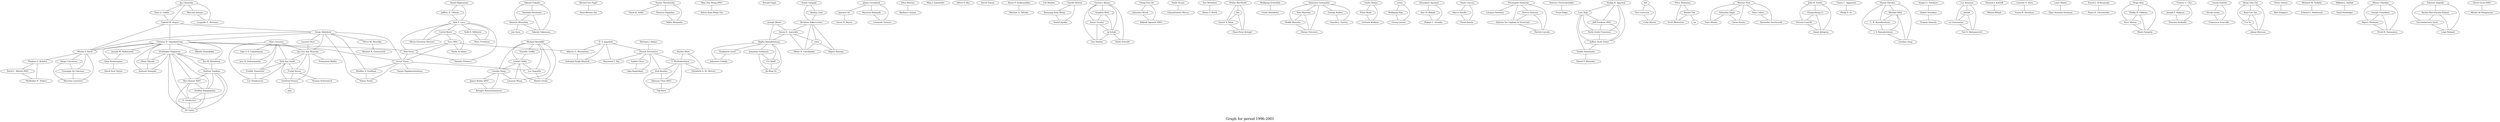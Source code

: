 /*****
Graph for period 1996-2001
*****/

graph G {
  graph [splines=true overlap=false]
  node  [shape=ellipse, width=0.3, height=0.3]
  0 [label="Jan Chomicki"];
  1 [label="Dina Q. Goldin"];
  2 [label="Gabriel M. Kuper"];
  3 [label="Marc Gyssens"];
  4 [label="Laks V. S. Lakshmanan"];
  5 [label="Iyer N. Subramanian"];
  6 [label="Takeshi Fukuda"];
  7 [label="Yasuhiko Morimoto"];
  8 [label="Shinichi Morishita"];
  9 [label="Takeshi Tokuyama"];
  10 [label="Anand Rajaraman"];
  11 [label="Jeffrey D. Ullman"];
  12 [label="Bernd-Uwe Pagel"];
  13 [label="Hans-Werner Six"];
  14 [label="Michael Benedikt"];
  15 [label="Timothy Griffin"];
  16 [label="Leonid Libkin"];
  17 [label="Serge Abiteboul"];
  18 [label="Laurent Herr"];
  19 [label="Jan Van den Bussche"];
  20 [label="Yannis Theodoridis"];
  21 [label="Timos K. Sellis"];
  22 [label="Alon Y. Levy"];
  23 [label="Man Hon Wong 0001"];
  24 [label="Ronald Fagin"];
  25 [label="Catriel Beeri"];
  26 [label="Tova Milo"];
  27 [label="Paula Ta-Shma"];
  28 [label="Sumit Ganguly"];
  29 [label="Akshay Goel"];
  30 [label="Abraham Silberschatz"];
  31 [label="phane Grumbach"];
  32 [label="Jianwen Su"];
  33 [label="Elisa Bertino"];
  34 [label="Barbara Catania"];
  35 [label="Max J. Egenhofer"];
  36 [label="H. V. Jagadish"];
  37 [label="Alberto O. Mendelzon"];
  38 [label="Inderpal Singh Mumick"];
  39 [label="Guozhu Dong"];
  40 [label="Limsoon Wong"];
  41 [label="Alfred V. Aho"];
  42 [label="David Toman"];
  43 [label="Alexei P. Stolboushkin"];
  44 [label="Michael A. Taitslin"];
  45 [label="Christos H. Papadimitriou"];
  46 [label="Moshe Y. Vardi"];
  47 [label="Michael J. Maher"];
  48 [label="Divesh Srivastava"];
  49 [label="Udi Manber"];
  50 [label="Claudio Bettini"];
  51 [label="Xiaoyang Sean Wang"];
  52 [label="Sushil Jajodia"];
  53 [label="Dan Suciu"];
  54 [label="Victor Vianu"];
  55 [label="Gustavo Alonso"];
  56 [label="Stephen Blott"];
  57 [label="Armin Fessler"];
  58 [label="rg Schek"];
  59 [label="Marie-Christine Rousset"];
  60 [label="Joseph Albert"];
  61 [label="Yannis E. Ioannidis"];
  62 [label="Raghu Ramakrishnan"];
  63 [label="Jonathan Goldstein"];
  64 [label="Uri Shaft"];
  65 [label="Jie-Bing Yu"];
  66 [label="Dirk Van Gucht"];
  67 [label="Freddy Dumortier"];
  68 [label="Luc Vandeurzen"];
  69 [label="Ching-Tien Ho"];
  70 [label="Jehoshua Bruck"];
  71 [label="Rakesh Agrawal 0001"];
  72 [label="Paolo Atzeni"];
  73 [label="Giansalvatore Mecca"];
  74 [label="Joseph M. Hellerstein"];
  75 [label="Elias Koutsoupias"];
  76 [label="Mihalis Yannakakis"];
  77 [label="Oscar H. Ibarra"];
  78 [label="zden"];
  79 [label="Rajeev Rastogi"];
  80 [label="Yuri Breitbart"];
  81 [label="Henry F. Korth"];
  82 [label="Stefan Berchtold"];
  83 [label="hm"];
  84 [label="Daniel A. Keim"];
  85 [label="Hans-Peter Kriegel"];
  86 [label="Wolfgang Scheufele"];
  87 [label="Guido Moerkotte"];
  88 [label="Dimitrios Gunopulos"];
  89 [label="Roni Khardon"];
  90 [label="Heikki Mannila"];
  91 [label="Hannu Toivonen"];
  92 [label="Guido Nerjes"];
  93 [label="Peter Muth"];
  94 [label="Gerhard Weikum"];
  95 [label="Oliver M. Duschka"];
  96 [label="Michael R. Genesereth"];
  97 [label="scher"];
  98 [label="Wolfgang May"];
  99 [label="Georg Lausen"];
  100 [label="Divyakant Agrawal"];
  101 [label="Amr El Abbadi"];
  102 [label="Robert C. Steinke"];
  103 [label="Paolo Ciaccia"];
  104 [label="Marco Patella"];
  105 [label="Pavel Zezula"];
  106 [label="Daniela Florescu"];
  107 [label="Bradley S. Fordham"];
  108 [label="Yelena Yesha"];
  109 [label="Frank Neven"];
  110 [label="Gottfried Vossen"];
  111 [label="Pierangela Samarati"];
  112 [label="Latanya Sweeney"];
  113 [label="Phokion G. Kolaitis"];
  114 [label="David L. Martin 0001"];
  115 [label="Madhukar N. Thakur"];
  116 [label="Stavros Christodoulakis"];
  117 [label="Fenia Zioga"];
  118 [label="Pankaj K. Agarwal"];
  119 [label="Lars Arge"];
  120 [label="Jeff Erickson 0001"];
  121 [label="Paolo Giulio Franciosa"];
  122 [label="Jeffrey Scott Vitter"];
  123 [label="Luc Segoufin"];
  124 [label="Diego Calvanese"];
  125 [label="Giuseppe De Giacomo"];
  126 [label="Maurizio Lenzerini"];
  127 [label="del"];
  128 [label="Yuri Gurevich"];
  129 [label="Colin Hirsch"];
  130 [label="Peter Buneman"];
  131 [label="Wenfei Fan"];
  132 [label="Scott Weinstein"];
  133 [label="Minos N. Garofalakis"];
  134 [label="Werner Nutt"];
  135 [label="Yehoshua Sagiv"];
  136 [label="Sara Shurin"];
  137 [label="David Scot Taylor"];
  138 [label="Prabhakar Raghavan"];
  139 [label="Hisao Tamaki"];
  140 [label="Santosh Vempala"];
  141 [label="John R. Smith"];
  142 [label="Chung-Sheng Li"];
  143 [label="Vittorio Castelli"];
  144 [label="Anant Jhingran"];
  145 [label="Charu C. Aggarwal"];
  146 [label="Philip S. Yu"];
  147 [label="James Bailey 0001"];
  148 [label="Kotagiri Ramamohanarao"];
  149 [label="Vasilis Samoladas"];
  150 [label="Daniel P. Miranker"];
  151 [label="Hasan Davulcu"];
  152 [label="Michael Kifer"];
  153 [label="C. R. Ramakrishnan"];
  154 [label="I. V. Ramakrishnan"];
  155 [label="Sergei G. Vorobyov"];
  156 [label="Andrei Voronkov"];
  157 [label="Sara Cohen"];
  158 [label="Alexander Serebrenik"];
  159 [label="Yaron Kanza"];
  160 [label="Luc Boasson"];
  161 [label="gielski"];
  162 [label="ne Guessarian"];
  163 [label="Yuri V. Matiyasevich"];
  164 [label="Jon M. Kleinberg"];
  165 [label="Andrew Tomkins"];
  166 [label="Marcelo Arenas"];
  167 [label="Leopoldo E. Bertossi"];
  168 [label="Howard J. Karloff"];
  169 [label="Milena Mihail"];
  170 [label="Steven Dawson"];
  171 [label="Sabrina De Capitani di Vimercati"];
  172 [label="Patrick Lincoln"];
  173 [label="Heiko Schuldt"];
  174 [label="Guy Pardon"];
  175 [label="Carmem S. Hara"];
  176 [label="Susan B. Davidson"];
  177 [label="Lauri Malmi"];
  178 [label="Eljas Soisalon-Soininen"];
  179 [label="Venkatesh Ganti"];
  180 [label="Johannes Gehrke"];
  181 [label="Dimitris Papadias"];
  182 [label="Nikos Mamoulis"];
  183 [label="Yousef J. Al-Houmaily"];
  184 [label="Panos K. Chrysanthis"];
  185 [label="Noga Alon"];
  186 [label="Phillip B. Gibbons"];
  187 [label="Yossi Matias"];
  188 [label="Mario Szegedy"];
  189 [label="Thomas Schwentick"];
  190 [label="Raymond T. Ng"];
  191 [label="Sophie Cluet"];
  192 [label="Olga Kapitskaia"];
  193 [label="Kelvin Kam Wing Chu"];
  194 [label="Francis C. Chu"];
  195 [label="Joseph Y. Halpern"];
  196 [label="Praveen Seshadri"];
  197 [label="Sachin More"];
  198 [label="S. Muthukrishnan"];
  199 [label="Elizabeth A. M. Shriver"];
  200 [label="George Kollios"];
  201 [label="Vassilis J. Tsotras"];
  202 [label="Emmanuel Waller"];
  203 [label="Georg Gottlob"];
  204 [label="Nicola Leone"];
  205 [label="Francesco Scarcello"];
  206 [label="Maurizio Rafanelli"];
  207 [label="Leonardo Tininini"];
  208 [label="Beng Chin Ooi"];
  209 [label="Kian-Lee Tan"];
  210 [label="Cui Yu"];
  211 [label="phane Bressan"];
  212 [label="Floris Geerts"];
  213 [label="Bart Kuijpers"];
  214 [label="Yannis Papakonstantinou"];
  215 [label="rger"];
  216 [label="Martin Grohe"];
  217 [label="Guizhen Yang"];
  218 [label="Nick Koudas"];
  219 [label="Zhiyuan Chen 0003"];
  220 [label="Flip Korn"];
  221 [label="Mehmet M. Dalkilic"];
  222 [label="Edward L. Robertson"];
  223 [label="Mikhail J. Atallah"];
  224 [label="Sunil Prabhakar"];
  225 [label="Moses Charikar"];
  226 [label="Surajit Chaudhuri"];
  227 [label="Rajeev Motwani"];
  228 [label="Vivek R. Narasayya"];
  229 [label="on"];
  230 [label="Jun Sese"];
  231 [label="Evgeny Dantsin"];
  232 [label="Fabrizio Angiulli"];
  233 [label="Rachel Ben-Eliyahu-Zohary"];
  234 [label="Giovambattista Ianni"];
  235 [label="Luigi Palopoli"];
  236 [label="David Gross 0001"];
  237 [label="Michel de Rougemont"];
  238 [label="Ravi Kumar 0001"];
  239 [label="Sridhar Rajagopalan"];
  240 [label="D. Sivakumar"];
  241 [label="Eli Upfal"];
  242 [label="Todd D. Millstein"];
  243 [label="Marc Friedman"];
  0 -- 1;
  0 -- 2;
  0 -- 166;
  0 -- 167;
  1 -- 2;
  2 -- 17;
  2 -- 45;
  2 -- 46;
  3 -- 4;
  3 -- 5;
  3 -- 19;
  3 -- 66;
  3 -- 67;
  3 -- 68;
  4 -- 5;
  6 -- 7;
  6 -- 8;
  6 -- 9;
  7 -- 8;
  7 -- 9;
  8 -- 9;
  8 -- 230;
  10 -- 11;
  10 -- 22;
  11 -- 22;
  12 -- 13;
  14 -- 15;
  14 -- 16;
  14 -- 39;
  14 -- 40;
  14 -- 123;
  14 -- 216;
  15 -- 16;
  16 -- 39;
  16 -- 40;
  16 -- 123;
  16 -- 216;
  17 -- 18;
  17 -- 19;
  17 -- 45;
  17 -- 46;
  17 -- 54;
  17 -- 95;
  17 -- 107;
  17 -- 108;
  18 -- 19;
  19 -- 66;
  19 -- 109;
  19 -- 110;
  19 -- 202;
  20 -- 21;
  20 -- 181;
  20 -- 182;
  22 -- 25;
  22 -- 53;
  22 -- 59;
  22 -- 106;
  22 -- 242;
  22 -- 243;
  23 -- 193;
  25 -- 26;
  25 -- 27;
  25 -- 59;
  26 -- 27;
  26 -- 37;
  26 -- 53;
  26 -- 54;
  28 -- 29;
  28 -- 30;
  29 -- 30;
  30 -- 61;
  30 -- 78;
  30 -- 79;
  30 -- 133;
  31 -- 32;
  31 -- 206;
  31 -- 207;
  32 -- 77;
  33 -- 34;
  36 -- 37;
  36 -- 38;
  36 -- 48;
  36 -- 190;
  37 -- 38;
  39 -- 40;
  39 -- 147;
  39 -- 148;
  43 -- 44;
  45 -- 46;
  45 -- 53;
  45 -- 54;
  45 -- 74;
  45 -- 75;
  45 -- 76;
  45 -- 138;
  45 -- 139;
  45 -- 140;
  45 -- 164;
  46 -- 113;
  46 -- 124;
  46 -- 125;
  46 -- 126;
  47 -- 48;
  48 -- 190;
  48 -- 191;
  48 -- 192;
  48 -- 198;
  48 -- 218;
  50 -- 51;
  50 -- 52;
  51 -- 52;
  53 -- 54;
  53 -- 106;
  54 -- 107;
  54 -- 108;
  54 -- 123;
  54 -- 214;
  55 -- 56;
  55 -- 57;
  55 -- 58;
  55 -- 173;
  55 -- 174;
  56 -- 57;
  56 -- 58;
  57 -- 58;
  57 -- 174;
  58 -- 173;
  58 -- 174;
  60 -- 61;
  60 -- 62;
  61 -- 62;
  61 -- 78;
  61 -- 133;
  62 -- 63;
  62 -- 64;
  62 -- 65;
  62 -- 179;
  62 -- 180;
  63 -- 64;
  63 -- 65;
  64 -- 65;
  66 -- 67;
  66 -- 68;
  66 -- 109;
  66 -- 110;
  67 -- 68;
  69 -- 70;
  69 -- 71;
  70 -- 71;
  72 -- 73;
  74 -- 75;
  75 -- 137;
  78 -- 79;
  78 -- 133;
  80 -- 81;
  82 -- 83;
  82 -- 84;
  82 -- 85;
  83 -- 84;
  83 -- 85;
  84 -- 85;
  86 -- 87;
  88 -- 89;
  88 -- 90;
  88 -- 91;
  88 -- 200;
  88 -- 201;
  89 -- 90;
  89 -- 91;
  90 -- 91;
  92 -- 93;
  92 -- 94;
  93 -- 94;
  95 -- 96;
  97 -- 98;
  97 -- 99;
  98 -- 99;
  100 -- 101;
  100 -- 102;
  101 -- 102;
  103 -- 104;
  103 -- 105;
  104 -- 105;
  107 -- 108;
  109 -- 110;
  109 -- 189;
  110 -- 215;
  111 -- 112;
  111 -- 170;
  111 -- 171;
  111 -- 172;
  113 -- 114;
  113 -- 115;
  114 -- 115;
  116 -- 117;
  118 -- 119;
  118 -- 120;
  118 -- 121;
  118 -- 122;
  119 -- 120;
  119 -- 121;
  119 -- 122;
  119 -- 149;
  120 -- 121;
  120 -- 122;
  121 -- 122;
  122 -- 149;
  123 -- 216;
  124 -- 125;
  124 -- 126;
  125 -- 126;
  127 -- 128;
  127 -- 129;
  128 -- 129;
  130 -- 131;
  130 -- 132;
  131 -- 132;
  131 -- 229;
  134 -- 135;
  134 -- 136;
  134 -- 157;
  134 -- 158;
  134 -- 159;
  135 -- 136;
  135 -- 159;
  138 -- 139;
  138 -- 140;
  138 -- 164;
  138 -- 165;
  138 -- 238;
  138 -- 239;
  138 -- 240;
  138 -- 241;
  139 -- 140;
  141 -- 142;
  141 -- 143;
  141 -- 144;
  142 -- 143;
  142 -- 144;
  143 -- 144;
  145 -- 146;
  147 -- 148;
  149 -- 150;
  151 -- 152;
  151 -- 153;
  151 -- 154;
  151 -- 217;
  152 -- 153;
  152 -- 154;
  152 -- 217;
  153 -- 154;
  154 -- 217;
  155 -- 156;
  156 -- 231;
  157 -- 158;
  160 -- 161;
  160 -- 162;
  160 -- 163;
  161 -- 162;
  161 -- 163;
  162 -- 163;
  164 -- 165;
  165 -- 238;
  165 -- 239;
  165 -- 240;
  165 -- 241;
  166 -- 167;
  168 -- 169;
  170 -- 171;
  170 -- 172;
  171 -- 172;
  175 -- 176;
  177 -- 178;
  179 -- 180;
  181 -- 182;
  183 -- 184;
  185 -- 186;
  185 -- 187;
  185 -- 188;
  186 -- 187;
  186 -- 188;
  187 -- 188;
  191 -- 192;
  194 -- 195;
  194 -- 196;
  195 -- 196;
  197 -- 198;
  197 -- 199;
  198 -- 199;
  198 -- 218;
  198 -- 219;
  198 -- 220;
  200 -- 201;
  203 -- 204;
  203 -- 205;
  204 -- 205;
  206 -- 207;
  208 -- 209;
  208 -- 210;
  208 -- 211;
  209 -- 210;
  209 -- 211;
  210 -- 211;
  212 -- 213;
  218 -- 219;
  218 -- 220;
  219 -- 220;
  221 -- 222;
  223 -- 224;
  225 -- 226;
  225 -- 227;
  225 -- 228;
  226 -- 227;
  226 -- 228;
  227 -- 228;
  232 -- 233;
  232 -- 234;
  232 -- 235;
  233 -- 234;
  233 -- 235;
  234 -- 235;
  236 -- 237;
  238 -- 239;
  238 -- 240;
  238 -- 241;
  239 -- 240;
  239 -- 241;
  240 -- 241;
  242 -- 243;
  label = "\nGraph for period 1996-2001\n";  fontsize=24;
}
